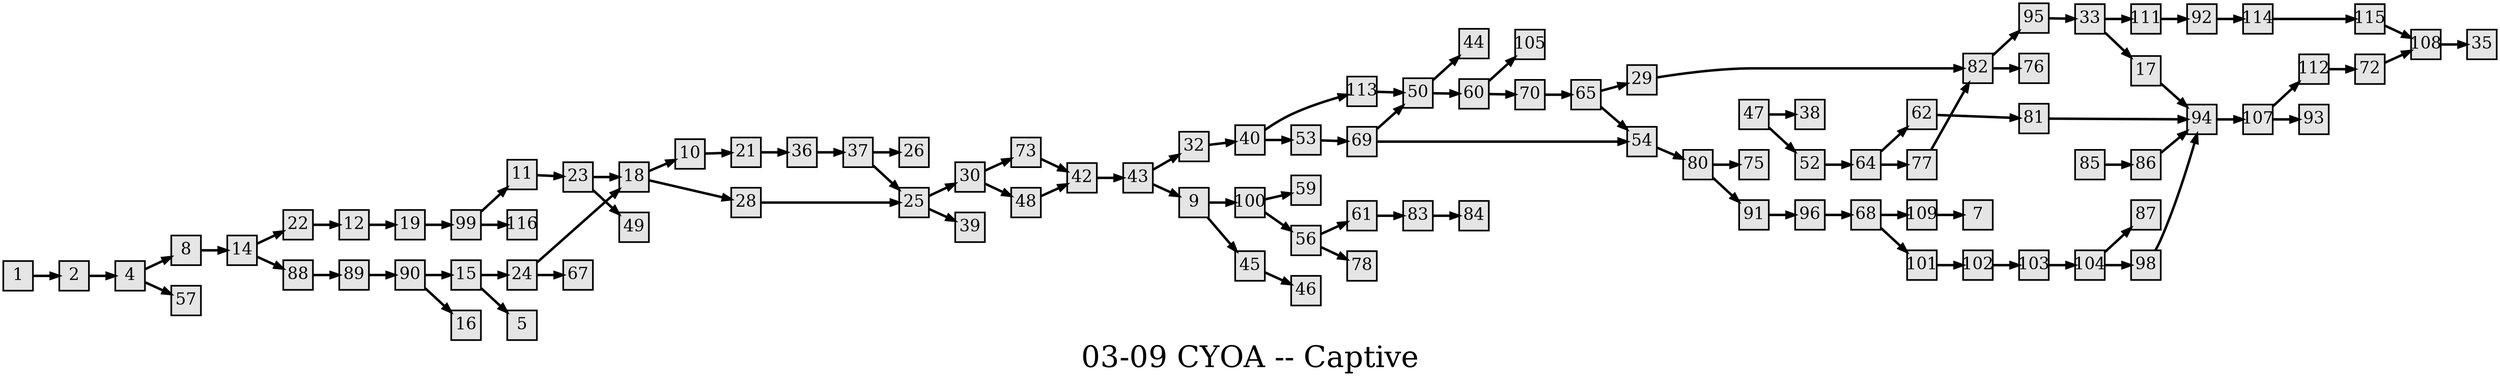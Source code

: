 digraph g{
  graph [ label="03-09 CYOA -- Captive" rankdir=LR, ordering=out, fontsize=36, nodesep="0.35", ranksep="0.45"];
  node  [shape=rect, penwidth=2, fontsize=20, style=filled, fillcolor=grey90, margin="0,0", labelfloat=true, regular=true, fixedsize=true];
  edge  [labelfloat=true, penwidth=3, fontsize=12];

  1 -> 2;
  2 -> 4;
  4 -> 8;
  4 -> 57;
  8 -> 14;
  9 -> 100;
  9 -> 45;
  10 -> 21;
  11 -> 23;
  12 -> 19;
  14 -> 22;
  14 -> 88;
  15 -> 24;
  15 -> 5;
  17 -> 94;
  18 -> 10;
  18 -> 28;
  19 -> 99;
  21 -> 36;
  22 -> 12;
  23 -> 18;
  23 -> 49;
  24 -> 18;
  24 -> 67;
  25 -> 30;
  25 -> 39;
  28 -> 25;
  29 -> 82;
  30 -> 73;
  30 -> 48;
  32 -> 40;
  33 -> 111;
  33 -> 17;
  36 -> 37;
  37 -> 26;
  37 -> 25;
  40 -> 113;
  40 -> 53;
  42 -> 43;
  43 -> 32;
  43 -> 9;
  45 -> 46;
  47 -> 38;
  47 -> 52;
  48 -> 42;
  50 -> 44;
  50 -> 60;
  52 -> 64;
  53 -> 69;
  54 -> 80;
  56 -> 61;
  56 -> 78;
  60 -> 105;
  60 -> 70;
  61 -> 83;
  62 -> 81;
  64 -> 62;
  64 -> 77;
  65 -> 29;
  65 -> 54;
  68 -> 109;
  68 -> 101;
  69 -> 50;
  69 -> 54;
  70 -> 65;
  72 -> 108;
  73 -> 42;
  77 -> 82;
  80 -> 75;
  80 -> 91;
  81 -> 94;
  82 -> 95;
  82 -> 76;
  83 -> 84;
  85 -> 86;
  86 -> 94;
  88 -> 89;
  89 -> 90;
  90 -> 15;
  90 -> 16;
  91 -> 96;
  92 -> 114;
  94 -> 107;
  95 -> 33;
  96 -> 68;
  98 -> 94;
  99 -> 11;
  99 -> 116;
  100 -> 59;
  100 -> 56;
  101 -> 102;
  102 -> 103;
  103 -> 104;
  104 -> 87;
  104 -> 98;
  107 -> 112;
  107 -> 93;
  108 -> 35;
  109 -> 7;
  111 -> 92;
  112 -> 72;
  113 -> 50;
  114 -> 115;
  115 -> 108;

}

